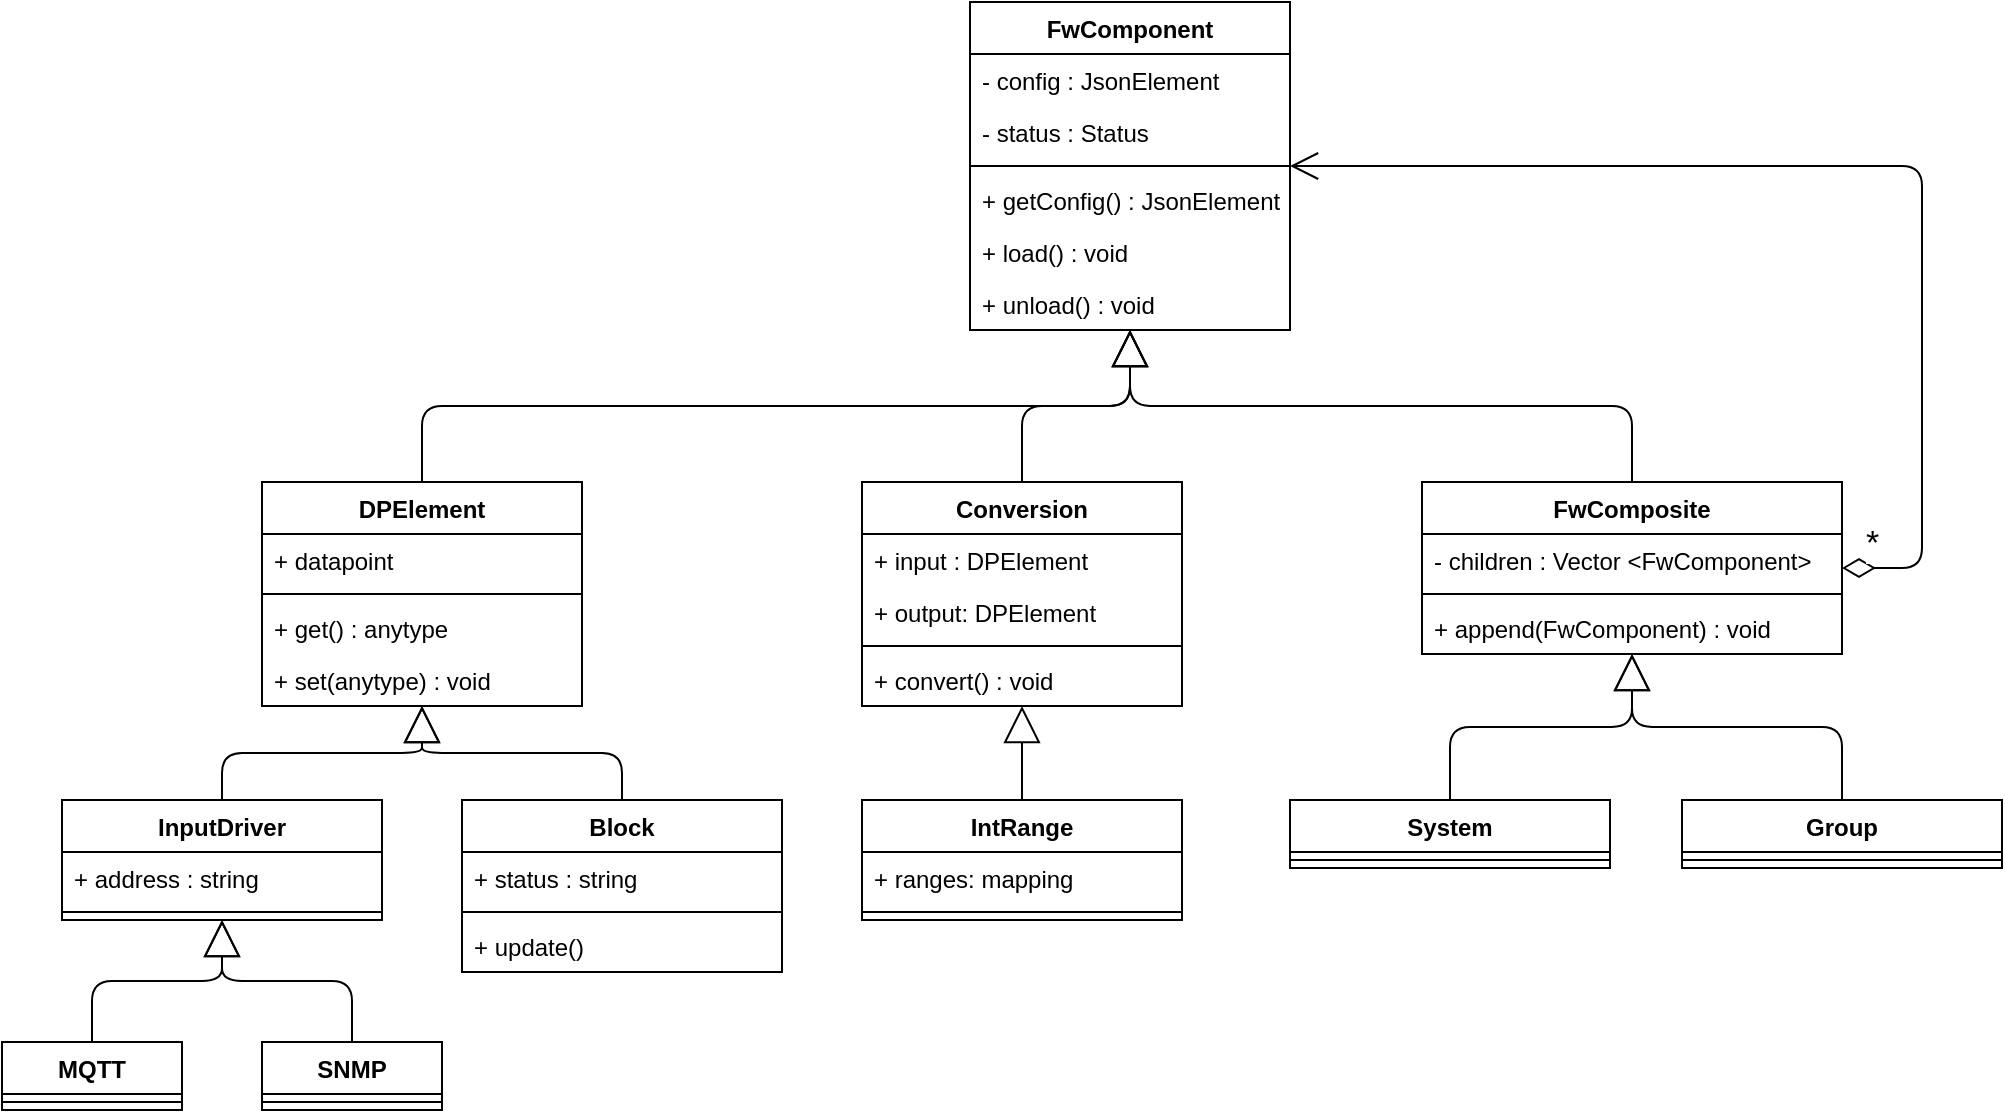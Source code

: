 <mxfile version="13.9.2" type="github">
  <diagram id="C5RBs43oDa-KdzZeNtuy" name="Page-1">
    <mxGraphModel dx="1959" dy="669" grid="1" gridSize="10" guides="1" tooltips="1" connect="1" arrows="1" fold="1" page="1" pageScale="1" pageWidth="827" pageHeight="1169" math="0" shadow="0">
      <root>
        <mxCell id="WIyWlLk6GJQsqaUBKTNV-0" />
        <mxCell id="WIyWlLk6GJQsqaUBKTNV-1" parent="WIyWlLk6GJQsqaUBKTNV-0" />
        <mxCell id="Jy307e9iRZxji7dy_OLV-0" value="FwComponent" style="swimlane;fontStyle=1;align=center;verticalAlign=top;childLayout=stackLayout;horizontal=1;startSize=26;horizontalStack=0;resizeParent=1;resizeParentMax=0;resizeLast=0;collapsible=1;marginBottom=0;" vertex="1" parent="WIyWlLk6GJQsqaUBKTNV-1">
          <mxGeometry x="334" y="40" width="160" height="164" as="geometry" />
        </mxCell>
        <mxCell id="Jy307e9iRZxji7dy_OLV-1" value="- config : JsonElement" style="text;strokeColor=none;fillColor=none;align=left;verticalAlign=top;spacingLeft=4;spacingRight=4;overflow=hidden;rotatable=0;points=[[0,0.5],[1,0.5]];portConstraint=eastwest;" vertex="1" parent="Jy307e9iRZxji7dy_OLV-0">
          <mxGeometry y="26" width="160" height="26" as="geometry" />
        </mxCell>
        <mxCell id="Jy307e9iRZxji7dy_OLV-4" value="- status : Status" style="text;strokeColor=none;fillColor=none;align=left;verticalAlign=top;spacingLeft=4;spacingRight=4;overflow=hidden;rotatable=0;points=[[0,0.5],[1,0.5]];portConstraint=eastwest;" vertex="1" parent="Jy307e9iRZxji7dy_OLV-0">
          <mxGeometry y="52" width="160" height="26" as="geometry" />
        </mxCell>
        <mxCell id="Jy307e9iRZxji7dy_OLV-2" value="" style="line;strokeWidth=1;fillColor=none;align=left;verticalAlign=middle;spacingTop=-1;spacingLeft=3;spacingRight=3;rotatable=0;labelPosition=right;points=[];portConstraint=eastwest;" vertex="1" parent="Jy307e9iRZxji7dy_OLV-0">
          <mxGeometry y="78" width="160" height="8" as="geometry" />
        </mxCell>
        <mxCell id="Jy307e9iRZxji7dy_OLV-3" value="+ getConfig() : JsonElement" style="text;strokeColor=none;fillColor=none;align=left;verticalAlign=top;spacingLeft=4;spacingRight=4;overflow=hidden;rotatable=0;points=[[0,0.5],[1,0.5]];portConstraint=eastwest;" vertex="1" parent="Jy307e9iRZxji7dy_OLV-0">
          <mxGeometry y="86" width="160" height="26" as="geometry" />
        </mxCell>
        <mxCell id="Jy307e9iRZxji7dy_OLV-6" value="+ load() : void" style="text;strokeColor=none;fillColor=none;align=left;verticalAlign=top;spacingLeft=4;spacingRight=4;overflow=hidden;rotatable=0;points=[[0,0.5],[1,0.5]];portConstraint=eastwest;" vertex="1" parent="Jy307e9iRZxji7dy_OLV-0">
          <mxGeometry y="112" width="160" height="26" as="geometry" />
        </mxCell>
        <mxCell id="Jy307e9iRZxji7dy_OLV-7" value="+ unload() : void" style="text;strokeColor=none;fillColor=none;align=left;verticalAlign=top;spacingLeft=4;spacingRight=4;overflow=hidden;rotatable=0;points=[[0,0.5],[1,0.5]];portConstraint=eastwest;" vertex="1" parent="Jy307e9iRZxji7dy_OLV-0">
          <mxGeometry y="138" width="160" height="26" as="geometry" />
        </mxCell>
        <mxCell id="Jy307e9iRZxji7dy_OLV-8" value="FwComposite" style="swimlane;fontStyle=1;align=center;verticalAlign=top;childLayout=stackLayout;horizontal=1;startSize=26;horizontalStack=0;resizeParent=1;resizeParentMax=0;resizeLast=0;collapsible=1;marginBottom=0;" vertex="1" parent="WIyWlLk6GJQsqaUBKTNV-1">
          <mxGeometry x="560" y="280" width="210" height="86" as="geometry" />
        </mxCell>
        <mxCell id="Jy307e9iRZxji7dy_OLV-9" value="- children : Vector &lt;FwComponent&gt;" style="text;strokeColor=none;fillColor=none;align=left;verticalAlign=top;spacingLeft=4;spacingRight=4;overflow=hidden;rotatable=0;points=[[0,0.5],[1,0.5]];portConstraint=eastwest;" vertex="1" parent="Jy307e9iRZxji7dy_OLV-8">
          <mxGeometry y="26" width="210" height="26" as="geometry" />
        </mxCell>
        <mxCell id="Jy307e9iRZxji7dy_OLV-10" value="" style="line;strokeWidth=1;fillColor=none;align=left;verticalAlign=middle;spacingTop=-1;spacingLeft=3;spacingRight=3;rotatable=0;labelPosition=right;points=[];portConstraint=eastwest;" vertex="1" parent="Jy307e9iRZxji7dy_OLV-8">
          <mxGeometry y="52" width="210" height="8" as="geometry" />
        </mxCell>
        <mxCell id="Jy307e9iRZxji7dy_OLV-11" value="+ append(FwComponent) : void" style="text;strokeColor=none;fillColor=none;align=left;verticalAlign=top;spacingLeft=4;spacingRight=4;overflow=hidden;rotatable=0;points=[[0,0.5],[1,0.5]];portConstraint=eastwest;" vertex="1" parent="Jy307e9iRZxji7dy_OLV-8">
          <mxGeometry y="60" width="210" height="26" as="geometry" />
        </mxCell>
        <mxCell id="Jy307e9iRZxji7dy_OLV-13" value="" style="endArrow=block;endSize=16;endFill=0;html=1;exitX=0.5;exitY=0;exitDx=0;exitDy=0;rounded=1;edgeStyle=orthogonalEdgeStyle;" edge="1" parent="WIyWlLk6GJQsqaUBKTNV-1" source="Jy307e9iRZxji7dy_OLV-8" target="Jy307e9iRZxji7dy_OLV-0">
          <mxGeometry width="160" relative="1" as="geometry">
            <mxPoint x="260" y="290" as="sourcePoint" />
            <mxPoint x="420" y="290" as="targetPoint" />
          </mxGeometry>
        </mxCell>
        <mxCell id="Jy307e9iRZxji7dy_OLV-14" value="&lt;font style=&quot;font-size: 17px&quot;&gt;*&lt;/font&gt;" style="endArrow=open;html=1;endSize=12;startArrow=diamondThin;startSize=14;startFill=0;edgeStyle=orthogonalEdgeStyle;align=left;verticalAlign=bottom;exitX=1;exitY=0.5;exitDx=0;exitDy=0;entryX=1;entryY=0.5;entryDx=0;entryDy=0;" edge="1" parent="WIyWlLk6GJQsqaUBKTNV-1" source="Jy307e9iRZxji7dy_OLV-8" target="Jy307e9iRZxji7dy_OLV-0">
          <mxGeometry x="-0.964" relative="1" as="geometry">
            <mxPoint x="820" y="330" as="sourcePoint" />
            <mxPoint x="980" y="330" as="targetPoint" />
            <Array as="points">
              <mxPoint x="810" y="323" />
              <mxPoint x="810" y="122" />
            </Array>
            <mxPoint as="offset" />
          </mxGeometry>
        </mxCell>
        <mxCell id="Jy307e9iRZxji7dy_OLV-15" value="System" style="swimlane;fontStyle=1;align=center;verticalAlign=top;childLayout=stackLayout;horizontal=1;startSize=26;horizontalStack=0;resizeParent=1;resizeParentMax=0;resizeLast=0;collapsible=1;marginBottom=0;" vertex="1" parent="WIyWlLk6GJQsqaUBKTNV-1">
          <mxGeometry x="494" y="439" width="160" height="34" as="geometry" />
        </mxCell>
        <mxCell id="Jy307e9iRZxji7dy_OLV-17" value="" style="line;strokeWidth=1;fillColor=none;align=left;verticalAlign=middle;spacingTop=-1;spacingLeft=3;spacingRight=3;rotatable=0;labelPosition=right;points=[];portConstraint=eastwest;" vertex="1" parent="Jy307e9iRZxji7dy_OLV-15">
          <mxGeometry y="26" width="160" height="8" as="geometry" />
        </mxCell>
        <mxCell id="Jy307e9iRZxji7dy_OLV-25" value="Group" style="swimlane;fontStyle=1;align=center;verticalAlign=top;childLayout=stackLayout;horizontal=1;startSize=26;horizontalStack=0;resizeParent=1;resizeParentMax=0;resizeLast=0;collapsible=1;marginBottom=0;" vertex="1" parent="WIyWlLk6GJQsqaUBKTNV-1">
          <mxGeometry x="690" y="439" width="160" height="34" as="geometry" />
        </mxCell>
        <mxCell id="Jy307e9iRZxji7dy_OLV-26" value="" style="line;strokeWidth=1;fillColor=none;align=left;verticalAlign=middle;spacingTop=-1;spacingLeft=3;spacingRight=3;rotatable=0;labelPosition=right;points=[];portConstraint=eastwest;" vertex="1" parent="Jy307e9iRZxji7dy_OLV-25">
          <mxGeometry y="26" width="160" height="8" as="geometry" />
        </mxCell>
        <mxCell id="Jy307e9iRZxji7dy_OLV-27" value="" style="endArrow=block;endSize=16;endFill=0;html=1;exitX=0.5;exitY=0;exitDx=0;exitDy=0;rounded=1;edgeStyle=orthogonalEdgeStyle;" edge="1" parent="WIyWlLk6GJQsqaUBKTNV-1" source="Jy307e9iRZxji7dy_OLV-15" target="Jy307e9iRZxji7dy_OLV-8">
          <mxGeometry width="160" relative="1" as="geometry">
            <mxPoint x="521" y="396" as="sourcePoint" />
            <mxPoint x="270" y="320" as="targetPoint" />
          </mxGeometry>
        </mxCell>
        <mxCell id="Jy307e9iRZxji7dy_OLV-28" value="" style="endArrow=block;endSize=16;endFill=0;html=1;exitX=0.5;exitY=0;exitDx=0;exitDy=0;rounded=1;edgeStyle=orthogonalEdgeStyle;" edge="1" parent="WIyWlLk6GJQsqaUBKTNV-1" source="Jy307e9iRZxji7dy_OLV-25" target="Jy307e9iRZxji7dy_OLV-8">
          <mxGeometry width="160" relative="1" as="geometry">
            <mxPoint x="574" y="420" as="sourcePoint" />
            <mxPoint x="665.029" y="366" as="targetPoint" />
          </mxGeometry>
        </mxCell>
        <mxCell id="Jy307e9iRZxji7dy_OLV-33" value="IntRange" style="swimlane;fontStyle=1;align=center;verticalAlign=top;childLayout=stackLayout;horizontal=1;startSize=26;horizontalStack=0;resizeParent=1;resizeParentMax=0;resizeLast=0;collapsible=1;marginBottom=0;" vertex="1" parent="WIyWlLk6GJQsqaUBKTNV-1">
          <mxGeometry x="280" y="439" width="160" height="60" as="geometry" />
        </mxCell>
        <mxCell id="Jy307e9iRZxji7dy_OLV-34" value="+ ranges: mapping" style="text;strokeColor=none;fillColor=none;align=left;verticalAlign=top;spacingLeft=4;spacingRight=4;overflow=hidden;rotatable=0;points=[[0,0.5],[1,0.5]];portConstraint=eastwest;" vertex="1" parent="Jy307e9iRZxji7dy_OLV-33">
          <mxGeometry y="26" width="160" height="26" as="geometry" />
        </mxCell>
        <mxCell id="Jy307e9iRZxji7dy_OLV-35" value="" style="line;strokeWidth=1;fillColor=none;align=left;verticalAlign=middle;spacingTop=-1;spacingLeft=3;spacingRight=3;rotatable=0;labelPosition=right;points=[];portConstraint=eastwest;" vertex="1" parent="Jy307e9iRZxji7dy_OLV-33">
          <mxGeometry y="52" width="160" height="8" as="geometry" />
        </mxCell>
        <mxCell id="Jy307e9iRZxji7dy_OLV-37" value="Conversion" style="swimlane;fontStyle=1;align=center;verticalAlign=top;childLayout=stackLayout;horizontal=1;startSize=26;horizontalStack=0;resizeParent=1;resizeParentMax=0;resizeLast=0;collapsible=1;marginBottom=0;" vertex="1" parent="WIyWlLk6GJQsqaUBKTNV-1">
          <mxGeometry x="280" y="280" width="160" height="112" as="geometry" />
        </mxCell>
        <mxCell id="Jy307e9iRZxji7dy_OLV-38" value="+ input : DPElement" style="text;strokeColor=none;fillColor=none;align=left;verticalAlign=top;spacingLeft=4;spacingRight=4;overflow=hidden;rotatable=0;points=[[0,0.5],[1,0.5]];portConstraint=eastwest;" vertex="1" parent="Jy307e9iRZxji7dy_OLV-37">
          <mxGeometry y="26" width="160" height="26" as="geometry" />
        </mxCell>
        <mxCell id="Jy307e9iRZxji7dy_OLV-41" value="+ output: DPElement" style="text;strokeColor=none;fillColor=none;align=left;verticalAlign=top;spacingLeft=4;spacingRight=4;overflow=hidden;rotatable=0;points=[[0,0.5],[1,0.5]];portConstraint=eastwest;" vertex="1" parent="Jy307e9iRZxji7dy_OLV-37">
          <mxGeometry y="52" width="160" height="26" as="geometry" />
        </mxCell>
        <mxCell id="Jy307e9iRZxji7dy_OLV-39" value="" style="line;strokeWidth=1;fillColor=none;align=left;verticalAlign=middle;spacingTop=-1;spacingLeft=3;spacingRight=3;rotatable=0;labelPosition=right;points=[];portConstraint=eastwest;" vertex="1" parent="Jy307e9iRZxji7dy_OLV-37">
          <mxGeometry y="78" width="160" height="8" as="geometry" />
        </mxCell>
        <mxCell id="Jy307e9iRZxji7dy_OLV-40" value="+ convert() : void" style="text;strokeColor=none;fillColor=none;align=left;verticalAlign=top;spacingLeft=4;spacingRight=4;overflow=hidden;rotatable=0;points=[[0,0.5],[1,0.5]];portConstraint=eastwest;" vertex="1" parent="Jy307e9iRZxji7dy_OLV-37">
          <mxGeometry y="86" width="160" height="26" as="geometry" />
        </mxCell>
        <mxCell id="Jy307e9iRZxji7dy_OLV-42" value="DPElement" style="swimlane;fontStyle=1;align=center;verticalAlign=top;childLayout=stackLayout;horizontal=1;startSize=26;horizontalStack=0;resizeParent=1;resizeParentMax=0;resizeLast=0;collapsible=1;marginBottom=0;" vertex="1" parent="WIyWlLk6GJQsqaUBKTNV-1">
          <mxGeometry x="-20" y="280" width="160" height="112" as="geometry" />
        </mxCell>
        <mxCell id="Jy307e9iRZxji7dy_OLV-43" value="+ datapoint" style="text;strokeColor=none;fillColor=none;align=left;verticalAlign=top;spacingLeft=4;spacingRight=4;overflow=hidden;rotatable=0;points=[[0,0.5],[1,0.5]];portConstraint=eastwest;" vertex="1" parent="Jy307e9iRZxji7dy_OLV-42">
          <mxGeometry y="26" width="160" height="26" as="geometry" />
        </mxCell>
        <mxCell id="Jy307e9iRZxji7dy_OLV-44" value="" style="line;strokeWidth=1;fillColor=none;align=left;verticalAlign=middle;spacingTop=-1;spacingLeft=3;spacingRight=3;rotatable=0;labelPosition=right;points=[];portConstraint=eastwest;" vertex="1" parent="Jy307e9iRZxji7dy_OLV-42">
          <mxGeometry y="52" width="160" height="8" as="geometry" />
        </mxCell>
        <mxCell id="Jy307e9iRZxji7dy_OLV-45" value="+ get() : anytype" style="text;strokeColor=none;fillColor=none;align=left;verticalAlign=top;spacingLeft=4;spacingRight=4;overflow=hidden;rotatable=0;points=[[0,0.5],[1,0.5]];portConstraint=eastwest;" vertex="1" parent="Jy307e9iRZxji7dy_OLV-42">
          <mxGeometry y="60" width="160" height="26" as="geometry" />
        </mxCell>
        <mxCell id="Jy307e9iRZxji7dy_OLV-46" value="+ set(anytype) : void" style="text;strokeColor=none;fillColor=none;align=left;verticalAlign=top;spacingLeft=4;spacingRight=4;overflow=hidden;rotatable=0;points=[[0,0.5],[1,0.5]];portConstraint=eastwest;" vertex="1" parent="Jy307e9iRZxji7dy_OLV-42">
          <mxGeometry y="86" width="160" height="26" as="geometry" />
        </mxCell>
        <mxCell id="Jy307e9iRZxji7dy_OLV-47" value="" style="endArrow=block;endSize=16;endFill=0;html=1;exitX=0.5;exitY=0;exitDx=0;exitDy=0;rounded=1;edgeStyle=orthogonalEdgeStyle;" edge="1" parent="WIyWlLk6GJQsqaUBKTNV-1" source="Jy307e9iRZxji7dy_OLV-37" target="Jy307e9iRZxji7dy_OLV-0">
          <mxGeometry width="160" relative="1" as="geometry">
            <mxPoint x="291.0" y="206" as="sourcePoint" />
            <mxPoint x="40" y="130" as="targetPoint" />
          </mxGeometry>
        </mxCell>
        <mxCell id="Jy307e9iRZxji7dy_OLV-48" value="" style="endArrow=block;endSize=16;endFill=0;html=1;exitX=0.5;exitY=0;exitDx=0;exitDy=0;rounded=1;edgeStyle=orthogonalEdgeStyle;" edge="1" parent="WIyWlLk6GJQsqaUBKTNV-1" source="Jy307e9iRZxji7dy_OLV-42" target="Jy307e9iRZxji7dy_OLV-0">
          <mxGeometry width="160" relative="1" as="geometry">
            <mxPoint x="120" y="280" as="sourcePoint" />
            <mxPoint x="414" y="204" as="targetPoint" />
          </mxGeometry>
        </mxCell>
        <mxCell id="Jy307e9iRZxji7dy_OLV-49" value="" style="endArrow=block;endSize=16;endFill=0;html=1;exitX=0.5;exitY=0;exitDx=0;exitDy=0;rounded=1;edgeStyle=orthogonalEdgeStyle;" edge="1" parent="WIyWlLk6GJQsqaUBKTNV-1" source="Jy307e9iRZxji7dy_OLV-33" target="Jy307e9iRZxji7dy_OLV-37">
          <mxGeometry width="160" relative="1" as="geometry">
            <mxPoint x="430" y="566" as="sourcePoint" />
            <mxPoint x="724" y="490" as="targetPoint" />
          </mxGeometry>
        </mxCell>
        <mxCell id="Jy307e9iRZxji7dy_OLV-50" value="Block" style="swimlane;fontStyle=1;align=center;verticalAlign=top;childLayout=stackLayout;horizontal=1;startSize=26;horizontalStack=0;resizeParent=1;resizeParentMax=0;resizeLast=0;collapsible=1;marginBottom=0;" vertex="1" parent="WIyWlLk6GJQsqaUBKTNV-1">
          <mxGeometry x="80" y="439" width="160" height="86" as="geometry" />
        </mxCell>
        <mxCell id="Jy307e9iRZxji7dy_OLV-51" value="+ status : string" style="text;strokeColor=none;fillColor=none;align=left;verticalAlign=top;spacingLeft=4;spacingRight=4;overflow=hidden;rotatable=0;points=[[0,0.5],[1,0.5]];portConstraint=eastwest;" vertex="1" parent="Jy307e9iRZxji7dy_OLV-50">
          <mxGeometry y="26" width="160" height="26" as="geometry" />
        </mxCell>
        <mxCell id="Jy307e9iRZxji7dy_OLV-52" value="" style="line;strokeWidth=1;fillColor=none;align=left;verticalAlign=middle;spacingTop=-1;spacingLeft=3;spacingRight=3;rotatable=0;labelPosition=right;points=[];portConstraint=eastwest;" vertex="1" parent="Jy307e9iRZxji7dy_OLV-50">
          <mxGeometry y="52" width="160" height="8" as="geometry" />
        </mxCell>
        <mxCell id="Jy307e9iRZxji7dy_OLV-53" value="+ update()" style="text;strokeColor=none;fillColor=none;align=left;verticalAlign=top;spacingLeft=4;spacingRight=4;overflow=hidden;rotatable=0;points=[[0,0.5],[1,0.5]];portConstraint=eastwest;" vertex="1" parent="Jy307e9iRZxji7dy_OLV-50">
          <mxGeometry y="60" width="160" height="26" as="geometry" />
        </mxCell>
        <mxCell id="Jy307e9iRZxji7dy_OLV-57" value="InputDriver" style="swimlane;fontStyle=1;align=center;verticalAlign=top;childLayout=stackLayout;horizontal=1;startSize=26;horizontalStack=0;resizeParent=1;resizeParentMax=0;resizeLast=0;collapsible=1;marginBottom=0;" vertex="1" parent="WIyWlLk6GJQsqaUBKTNV-1">
          <mxGeometry x="-120" y="439" width="160" height="60" as="geometry" />
        </mxCell>
        <mxCell id="Jy307e9iRZxji7dy_OLV-58" value="+ address : string" style="text;strokeColor=none;fillColor=none;align=left;verticalAlign=top;spacingLeft=4;spacingRight=4;overflow=hidden;rotatable=0;points=[[0,0.5],[1,0.5]];portConstraint=eastwest;" vertex="1" parent="Jy307e9iRZxji7dy_OLV-57">
          <mxGeometry y="26" width="160" height="26" as="geometry" />
        </mxCell>
        <mxCell id="Jy307e9iRZxji7dy_OLV-59" value="" style="line;strokeWidth=1;fillColor=none;align=left;verticalAlign=middle;spacingTop=-1;spacingLeft=3;spacingRight=3;rotatable=0;labelPosition=right;points=[];portConstraint=eastwest;" vertex="1" parent="Jy307e9iRZxji7dy_OLV-57">
          <mxGeometry y="52" width="160" height="8" as="geometry" />
        </mxCell>
        <mxCell id="Jy307e9iRZxji7dy_OLV-64" value="SNMP" style="swimlane;fontStyle=1;align=center;verticalAlign=top;childLayout=stackLayout;horizontal=1;startSize=26;horizontalStack=0;resizeParent=1;resizeParentMax=0;resizeLast=0;collapsible=1;marginBottom=0;" vertex="1" parent="WIyWlLk6GJQsqaUBKTNV-1">
          <mxGeometry x="-20" y="560" width="90" height="34" as="geometry" />
        </mxCell>
        <mxCell id="Jy307e9iRZxji7dy_OLV-66" value="" style="line;strokeWidth=1;fillColor=none;align=left;verticalAlign=middle;spacingTop=-1;spacingLeft=3;spacingRight=3;rotatable=0;labelPosition=right;points=[];portConstraint=eastwest;" vertex="1" parent="Jy307e9iRZxji7dy_OLV-64">
          <mxGeometry y="26" width="90" height="8" as="geometry" />
        </mxCell>
        <mxCell id="Jy307e9iRZxji7dy_OLV-67" value="MQTT" style="swimlane;fontStyle=1;align=center;verticalAlign=top;childLayout=stackLayout;horizontal=1;startSize=26;horizontalStack=0;resizeParent=1;resizeParentMax=0;resizeLast=0;collapsible=1;marginBottom=0;" vertex="1" parent="WIyWlLk6GJQsqaUBKTNV-1">
          <mxGeometry x="-150" y="560" width="90" height="34" as="geometry" />
        </mxCell>
        <mxCell id="Jy307e9iRZxji7dy_OLV-68" value="" style="line;strokeWidth=1;fillColor=none;align=left;verticalAlign=middle;spacingTop=-1;spacingLeft=3;spacingRight=3;rotatable=0;labelPosition=right;points=[];portConstraint=eastwest;" vertex="1" parent="Jy307e9iRZxji7dy_OLV-67">
          <mxGeometry y="26" width="90" height="8" as="geometry" />
        </mxCell>
        <mxCell id="Jy307e9iRZxji7dy_OLV-72" value="" style="endArrow=block;endSize=16;endFill=0;html=1;rounded=1;edgeStyle=orthogonalEdgeStyle;" edge="1" parent="WIyWlLk6GJQsqaUBKTNV-1" source="Jy307e9iRZxji7dy_OLV-50" target="Jy307e9iRZxji7dy_OLV-42">
          <mxGeometry width="160" relative="1" as="geometry">
            <mxPoint x="190" y="677" as="sourcePoint" />
            <mxPoint x="190" y="630" as="targetPoint" />
          </mxGeometry>
        </mxCell>
        <mxCell id="Jy307e9iRZxji7dy_OLV-73" value="" style="endArrow=block;endSize=16;endFill=0;html=1;exitX=0.5;exitY=0;exitDx=0;exitDy=0;rounded=1;edgeStyle=orthogonalEdgeStyle;" edge="1" parent="WIyWlLk6GJQsqaUBKTNV-1" source="Jy307e9iRZxji7dy_OLV-57" target="Jy307e9iRZxji7dy_OLV-42">
          <mxGeometry width="160" relative="1" as="geometry">
            <mxPoint x="130" y="627" as="sourcePoint" />
            <mxPoint x="130" y="580" as="targetPoint" />
          </mxGeometry>
        </mxCell>
        <mxCell id="Jy307e9iRZxji7dy_OLV-74" value="" style="endArrow=block;endSize=16;endFill=0;html=1;exitX=0.5;exitY=0;exitDx=0;exitDy=0;rounded=1;edgeStyle=orthogonalEdgeStyle;" edge="1" parent="WIyWlLk6GJQsqaUBKTNV-1" source="Jy307e9iRZxji7dy_OLV-67" target="Jy307e9iRZxji7dy_OLV-57">
          <mxGeometry width="160" relative="1" as="geometry">
            <mxPoint x="200" y="687" as="sourcePoint" />
            <mxPoint x="200" y="640" as="targetPoint" />
          </mxGeometry>
        </mxCell>
        <mxCell id="Jy307e9iRZxji7dy_OLV-75" value="" style="endArrow=block;endSize=16;endFill=0;html=1;rounded=1;edgeStyle=orthogonalEdgeStyle;" edge="1" parent="WIyWlLk6GJQsqaUBKTNV-1" source="Jy307e9iRZxji7dy_OLV-64" target="Jy307e9iRZxji7dy_OLV-57">
          <mxGeometry width="160" relative="1" as="geometry">
            <mxPoint x="210" y="697" as="sourcePoint" />
            <mxPoint x="210" y="650" as="targetPoint" />
          </mxGeometry>
        </mxCell>
      </root>
    </mxGraphModel>
  </diagram>
</mxfile>
